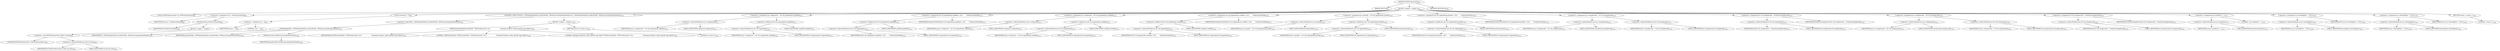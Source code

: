digraph "TIFFPredictorInit" {  
"39447" [label = <(METHOD,TIFFPredictorInit)<SUB>993</SUB>> ]
"39448" [label = <(PARAM,TIFF *tif)<SUB>993</SUB>> ]
"39449" [label = <(BLOCK,&lt;empty&gt;,&lt;empty&gt;)<SUB>994</SUB>> ]
"39450" [label = <(LOCAL,TIFFPredictorState* sp: TIFFPredictorState)<SUB>995</SUB>> ]
"39451" [label = <(&lt;operator&gt;.assignment,*sp = PredictorState(tif))<SUB>995</SUB>> ]
"39452" [label = <(IDENTIFIER,sp,*sp = PredictorState(tif))<SUB>995</SUB>> ]
"39453" [label = <(PredictorState,PredictorState(tif))<SUB>995</SUB>> ]
"39454" [label = <(IDENTIFIER,tif,PredictorState(tif))<SUB>995</SUB>> ]
"39455" [label = <(BLOCK,&lt;empty&gt;,&lt;empty&gt;)> ]
"39456" [label = <(&lt;operator&gt;.cast,(TIFFPredictorState *)(tif)-&gt;tif_data)<SUB>995</SUB>> ]
"39457" [label = <(UNKNOWN,TIFFPredictorState *,TIFFPredictorState *)<SUB>995</SUB>> ]
"39458" [label = <(&lt;operator&gt;.indirectFieldAccess,(tif)-&gt;tif_data)<SUB>995</SUB>> ]
"39459" [label = <(IDENTIFIER,tif,(TIFFPredictorState *)(tif)-&gt;tif_data)<SUB>995</SUB>> ]
"39460" [label = <(FIELD_IDENTIFIER,tif_data,tif_data)<SUB>995</SUB>> ]
"39461" [label = <(assert,assert(sp != 0))<SUB>997</SUB>> ]
"39462" [label = <(&lt;operator&gt;.notEquals,sp != 0)<SUB>997</SUB>> ]
"39463" [label = <(IDENTIFIER,sp,sp != 0)<SUB>997</SUB>> ]
"39464" [label = <(LITERAL,0,sp != 0)<SUB>997</SUB>> ]
"39465" [label = <(CONTROL_STRUCTURE,if (!_TIFFMergeFields(tif, predictFields, TIFFArrayCount(predictFields))),if (!_TIFFMergeFields(tif, predictFields, TIFFArrayCount(predictFields))))<SUB>1002</SUB>> ]
"39466" [label = <(&lt;operator&gt;.logicalNot,!_TIFFMergeFields(tif, predictFields, TIFFArrayCount(predictFields)))<SUB>1002</SUB>> ]
"39467" [label = <(_TIFFMergeFields,_TIFFMergeFields(tif, predictFields, TIFFArrayCount(predictFields)))<SUB>1002</SUB>> ]
"39468" [label = <(IDENTIFIER,tif,_TIFFMergeFields(tif, predictFields, TIFFArrayCount(predictFields)))<SUB>1002</SUB>> ]
"39469" [label = <(IDENTIFIER,predictFields,_TIFFMergeFields(tif, predictFields, TIFFArrayCount(predictFields)))<SUB>1002</SUB>> ]
"39470" [label = <(TIFFArrayCount,TIFFArrayCount(predictFields))<SUB>1002</SUB>> ]
"39471" [label = <(IDENTIFIER,predictFields,TIFFArrayCount(predictFields))<SUB>1002</SUB>> ]
"39472" [label = <(BLOCK,&lt;empty&gt;,&lt;empty&gt;)<SUB>1003</SUB>> ]
"39473" [label = <(TIFFErrorExtR,TIFFErrorExtR(tif, &quot;TIFFPredictorInit&quot;,\012                      &quot;Merging Predictor codec-specific tags failed&quot;))<SUB>1004</SUB>> ]
"39474" [label = <(IDENTIFIER,tif,TIFFErrorExtR(tif, &quot;TIFFPredictorInit&quot;,\012                      &quot;Merging Predictor codec-specific tags failed&quot;))<SUB>1004</SUB>> ]
"39475" [label = <(LITERAL,&quot;TIFFPredictorInit&quot;,TIFFErrorExtR(tif, &quot;TIFFPredictorInit&quot;,\012                      &quot;Merging Predictor codec-specific tags failed&quot;))<SUB>1004</SUB>> ]
"39476" [label = <(LITERAL,&quot;Merging Predictor codec-specific tags failed&quot;,TIFFErrorExtR(tif, &quot;TIFFPredictorInit&quot;,\012                      &quot;Merging Predictor codec-specific tags failed&quot;))<SUB>1005</SUB>> ]
"39477" [label = <(RETURN,return 0;,return 0;)<SUB>1006</SUB>> ]
"39478" [label = <(LITERAL,0,return 0;)<SUB>1006</SUB>> ]
"39479" [label = <(&lt;operator&gt;.assignment,sp-&gt;vgetparent = tif-&gt;tif_tagmethods.vgetfield)<SUB>1012</SUB>> ]
"39480" [label = <(&lt;operator&gt;.indirectFieldAccess,sp-&gt;vgetparent)<SUB>1012</SUB>> ]
"39481" [label = <(IDENTIFIER,sp,sp-&gt;vgetparent = tif-&gt;tif_tagmethods.vgetfield)<SUB>1012</SUB>> ]
"39482" [label = <(FIELD_IDENTIFIER,vgetparent,vgetparent)<SUB>1012</SUB>> ]
"39483" [label = <(&lt;operator&gt;.fieldAccess,tif-&gt;tif_tagmethods.vgetfield)<SUB>1012</SUB>> ]
"39484" [label = <(&lt;operator&gt;.indirectFieldAccess,tif-&gt;tif_tagmethods)<SUB>1012</SUB>> ]
"39485" [label = <(IDENTIFIER,tif,sp-&gt;vgetparent = tif-&gt;tif_tagmethods.vgetfield)<SUB>1012</SUB>> ]
"39486" [label = <(FIELD_IDENTIFIER,tif_tagmethods,tif_tagmethods)<SUB>1012</SUB>> ]
"39487" [label = <(FIELD_IDENTIFIER,vgetfield,vgetfield)<SUB>1012</SUB>> ]
"39488" [label = <(&lt;operator&gt;.assignment,tif-&gt;tif_tagmethods.vgetfield =\012        PredictorVGetField)<SUB>1013</SUB>> ]
"39489" [label = <(&lt;operator&gt;.fieldAccess,tif-&gt;tif_tagmethods.vgetfield)<SUB>1013</SUB>> ]
"39490" [label = <(&lt;operator&gt;.indirectFieldAccess,tif-&gt;tif_tagmethods)<SUB>1013</SUB>> ]
"39491" [label = <(IDENTIFIER,tif,tif-&gt;tif_tagmethods.vgetfield =\012        PredictorVGetField)<SUB>1013</SUB>> ]
"39492" [label = <(FIELD_IDENTIFIER,tif_tagmethods,tif_tagmethods)<SUB>1013</SUB>> ]
"39493" [label = <(FIELD_IDENTIFIER,vgetfield,vgetfield)<SUB>1013</SUB>> ]
"39494" [label = <(IDENTIFIER,PredictorVGetField,tif-&gt;tif_tagmethods.vgetfield =\012        PredictorVGetField)<SUB>1014</SUB>> ]
"39495" [label = <(&lt;operator&gt;.assignment,sp-&gt;vsetparent = tif-&gt;tif_tagmethods.vsetfield)<SUB>1015</SUB>> ]
"39496" [label = <(&lt;operator&gt;.indirectFieldAccess,sp-&gt;vsetparent)<SUB>1015</SUB>> ]
"39497" [label = <(IDENTIFIER,sp,sp-&gt;vsetparent = tif-&gt;tif_tagmethods.vsetfield)<SUB>1015</SUB>> ]
"39498" [label = <(FIELD_IDENTIFIER,vsetparent,vsetparent)<SUB>1015</SUB>> ]
"39499" [label = <(&lt;operator&gt;.fieldAccess,tif-&gt;tif_tagmethods.vsetfield)<SUB>1015</SUB>> ]
"39500" [label = <(&lt;operator&gt;.indirectFieldAccess,tif-&gt;tif_tagmethods)<SUB>1015</SUB>> ]
"39501" [label = <(IDENTIFIER,tif,sp-&gt;vsetparent = tif-&gt;tif_tagmethods.vsetfield)<SUB>1015</SUB>> ]
"39502" [label = <(FIELD_IDENTIFIER,tif_tagmethods,tif_tagmethods)<SUB>1015</SUB>> ]
"39503" [label = <(FIELD_IDENTIFIER,vsetfield,vsetfield)<SUB>1015</SUB>> ]
"39504" [label = <(&lt;operator&gt;.assignment,tif-&gt;tif_tagmethods.vsetfield =\012        PredictorVSetField)<SUB>1016</SUB>> ]
"39505" [label = <(&lt;operator&gt;.fieldAccess,tif-&gt;tif_tagmethods.vsetfield)<SUB>1016</SUB>> ]
"39506" [label = <(&lt;operator&gt;.indirectFieldAccess,tif-&gt;tif_tagmethods)<SUB>1016</SUB>> ]
"39507" [label = <(IDENTIFIER,tif,tif-&gt;tif_tagmethods.vsetfield =\012        PredictorVSetField)<SUB>1016</SUB>> ]
"39508" [label = <(FIELD_IDENTIFIER,tif_tagmethods,tif_tagmethods)<SUB>1016</SUB>> ]
"39509" [label = <(FIELD_IDENTIFIER,vsetfield,vsetfield)<SUB>1016</SUB>> ]
"39510" [label = <(IDENTIFIER,PredictorVSetField,tif-&gt;tif_tagmethods.vsetfield =\012        PredictorVSetField)<SUB>1017</SUB>> ]
"39511" [label = <(&lt;operator&gt;.assignment,sp-&gt;printdir = tif-&gt;tif_tagmethods.printdir)<SUB>1018</SUB>> ]
"39512" [label = <(&lt;operator&gt;.indirectFieldAccess,sp-&gt;printdir)<SUB>1018</SUB>> ]
"39513" [label = <(IDENTIFIER,sp,sp-&gt;printdir = tif-&gt;tif_tagmethods.printdir)<SUB>1018</SUB>> ]
"39514" [label = <(FIELD_IDENTIFIER,printdir,printdir)<SUB>1018</SUB>> ]
"39515" [label = <(&lt;operator&gt;.fieldAccess,tif-&gt;tif_tagmethods.printdir)<SUB>1018</SUB>> ]
"39516" [label = <(&lt;operator&gt;.indirectFieldAccess,tif-&gt;tif_tagmethods)<SUB>1018</SUB>> ]
"39517" [label = <(IDENTIFIER,tif,sp-&gt;printdir = tif-&gt;tif_tagmethods.printdir)<SUB>1018</SUB>> ]
"39518" [label = <(FIELD_IDENTIFIER,tif_tagmethods,tif_tagmethods)<SUB>1018</SUB>> ]
"39519" [label = <(FIELD_IDENTIFIER,printdir,printdir)<SUB>1018</SUB>> ]
"39520" [label = <(&lt;operator&gt;.assignment,tif-&gt;tif_tagmethods.printdir =\012        PredictorPrintDir)<SUB>1019</SUB>> ]
"39521" [label = <(&lt;operator&gt;.fieldAccess,tif-&gt;tif_tagmethods.printdir)<SUB>1019</SUB>> ]
"39522" [label = <(&lt;operator&gt;.indirectFieldAccess,tif-&gt;tif_tagmethods)<SUB>1019</SUB>> ]
"39523" [label = <(IDENTIFIER,tif,tif-&gt;tif_tagmethods.printdir =\012        PredictorPrintDir)<SUB>1019</SUB>> ]
"39524" [label = <(FIELD_IDENTIFIER,tif_tagmethods,tif_tagmethods)<SUB>1019</SUB>> ]
"39525" [label = <(FIELD_IDENTIFIER,printdir,printdir)<SUB>1019</SUB>> ]
"39526" [label = <(IDENTIFIER,PredictorPrintDir,tif-&gt;tif_tagmethods.printdir =\012        PredictorPrintDir)<SUB>1020</SUB>> ]
"39527" [label = <(&lt;operator&gt;.assignment,sp-&gt;setupdecode = tif-&gt;tif_setupdecode)<SUB>1022</SUB>> ]
"39528" [label = <(&lt;operator&gt;.indirectFieldAccess,sp-&gt;setupdecode)<SUB>1022</SUB>> ]
"39529" [label = <(IDENTIFIER,sp,sp-&gt;setupdecode = tif-&gt;tif_setupdecode)<SUB>1022</SUB>> ]
"39530" [label = <(FIELD_IDENTIFIER,setupdecode,setupdecode)<SUB>1022</SUB>> ]
"39531" [label = <(&lt;operator&gt;.indirectFieldAccess,tif-&gt;tif_setupdecode)<SUB>1022</SUB>> ]
"39532" [label = <(IDENTIFIER,tif,sp-&gt;setupdecode = tif-&gt;tif_setupdecode)<SUB>1022</SUB>> ]
"39533" [label = <(FIELD_IDENTIFIER,tif_setupdecode,tif_setupdecode)<SUB>1022</SUB>> ]
"39534" [label = <(&lt;operator&gt;.assignment,tif-&gt;tif_setupdecode = PredictorSetupDecode)<SUB>1023</SUB>> ]
"39535" [label = <(&lt;operator&gt;.indirectFieldAccess,tif-&gt;tif_setupdecode)<SUB>1023</SUB>> ]
"39536" [label = <(IDENTIFIER,tif,tif-&gt;tif_setupdecode = PredictorSetupDecode)<SUB>1023</SUB>> ]
"39537" [label = <(FIELD_IDENTIFIER,tif_setupdecode,tif_setupdecode)<SUB>1023</SUB>> ]
"39538" [label = <(IDENTIFIER,PredictorSetupDecode,tif-&gt;tif_setupdecode = PredictorSetupDecode)<SUB>1023</SUB>> ]
"39539" [label = <(&lt;operator&gt;.assignment,sp-&gt;setupencode = tif-&gt;tif_setupencode)<SUB>1024</SUB>> ]
"39540" [label = <(&lt;operator&gt;.indirectFieldAccess,sp-&gt;setupencode)<SUB>1024</SUB>> ]
"39541" [label = <(IDENTIFIER,sp,sp-&gt;setupencode = tif-&gt;tif_setupencode)<SUB>1024</SUB>> ]
"39542" [label = <(FIELD_IDENTIFIER,setupencode,setupencode)<SUB>1024</SUB>> ]
"39543" [label = <(&lt;operator&gt;.indirectFieldAccess,tif-&gt;tif_setupencode)<SUB>1024</SUB>> ]
"39544" [label = <(IDENTIFIER,tif,sp-&gt;setupencode = tif-&gt;tif_setupencode)<SUB>1024</SUB>> ]
"39545" [label = <(FIELD_IDENTIFIER,tif_setupencode,tif_setupencode)<SUB>1024</SUB>> ]
"39546" [label = <(&lt;operator&gt;.assignment,tif-&gt;tif_setupencode = PredictorSetupEncode)<SUB>1025</SUB>> ]
"39547" [label = <(&lt;operator&gt;.indirectFieldAccess,tif-&gt;tif_setupencode)<SUB>1025</SUB>> ]
"39548" [label = <(IDENTIFIER,tif,tif-&gt;tif_setupencode = PredictorSetupEncode)<SUB>1025</SUB>> ]
"39549" [label = <(FIELD_IDENTIFIER,tif_setupencode,tif_setupencode)<SUB>1025</SUB>> ]
"39550" [label = <(IDENTIFIER,PredictorSetupEncode,tif-&gt;tif_setupencode = PredictorSetupEncode)<SUB>1025</SUB>> ]
"39551" [label = <(&lt;operator&gt;.assignment,sp-&gt;predictor = 1)<SUB>1027</SUB>> ]
"39552" [label = <(&lt;operator&gt;.indirectFieldAccess,sp-&gt;predictor)<SUB>1027</SUB>> ]
"39553" [label = <(IDENTIFIER,sp,sp-&gt;predictor = 1)<SUB>1027</SUB>> ]
"39554" [label = <(FIELD_IDENTIFIER,predictor,predictor)<SUB>1027</SUB>> ]
"39555" [label = <(LITERAL,1,sp-&gt;predictor = 1)<SUB>1027</SUB>> ]
"39556" [label = <(&lt;operator&gt;.assignment,sp-&gt;encodepfunc = NULL)<SUB>1028</SUB>> ]
"39557" [label = <(&lt;operator&gt;.indirectFieldAccess,sp-&gt;encodepfunc)<SUB>1028</SUB>> ]
"39558" [label = <(IDENTIFIER,sp,sp-&gt;encodepfunc = NULL)<SUB>1028</SUB>> ]
"39559" [label = <(FIELD_IDENTIFIER,encodepfunc,encodepfunc)<SUB>1028</SUB>> ]
"39560" [label = <(IDENTIFIER,NULL,sp-&gt;encodepfunc = NULL)<SUB>1028</SUB>> ]
"39561" [label = <(&lt;operator&gt;.assignment,sp-&gt;decodepfunc = NULL)<SUB>1029</SUB>> ]
"39562" [label = <(&lt;operator&gt;.indirectFieldAccess,sp-&gt;decodepfunc)<SUB>1029</SUB>> ]
"39563" [label = <(IDENTIFIER,sp,sp-&gt;decodepfunc = NULL)<SUB>1029</SUB>> ]
"39564" [label = <(FIELD_IDENTIFIER,decodepfunc,decodepfunc)<SUB>1029</SUB>> ]
"39565" [label = <(IDENTIFIER,NULL,sp-&gt;decodepfunc = NULL)<SUB>1029</SUB>> ]
"39566" [label = <(RETURN,return 1;,return 1;)<SUB>1030</SUB>> ]
"39567" [label = <(LITERAL,1,return 1;)<SUB>1030</SUB>> ]
"39568" [label = <(METHOD_RETURN,int)<SUB>993</SUB>> ]
  "39447" -> "39448" 
  "39447" -> "39449" 
  "39447" -> "39568" 
  "39449" -> "39450" 
  "39449" -> "39451" 
  "39449" -> "39461" 
  "39449" -> "39465" 
  "39449" -> "39479" 
  "39449" -> "39488" 
  "39449" -> "39495" 
  "39449" -> "39504" 
  "39449" -> "39511" 
  "39449" -> "39520" 
  "39449" -> "39527" 
  "39449" -> "39534" 
  "39449" -> "39539" 
  "39449" -> "39546" 
  "39449" -> "39551" 
  "39449" -> "39556" 
  "39449" -> "39561" 
  "39449" -> "39566" 
  "39451" -> "39452" 
  "39451" -> "39453" 
  "39453" -> "39454" 
  "39453" -> "39455" 
  "39455" -> "39456" 
  "39456" -> "39457" 
  "39456" -> "39458" 
  "39458" -> "39459" 
  "39458" -> "39460" 
  "39461" -> "39462" 
  "39462" -> "39463" 
  "39462" -> "39464" 
  "39465" -> "39466" 
  "39465" -> "39472" 
  "39466" -> "39467" 
  "39467" -> "39468" 
  "39467" -> "39469" 
  "39467" -> "39470" 
  "39470" -> "39471" 
  "39472" -> "39473" 
  "39472" -> "39477" 
  "39473" -> "39474" 
  "39473" -> "39475" 
  "39473" -> "39476" 
  "39477" -> "39478" 
  "39479" -> "39480" 
  "39479" -> "39483" 
  "39480" -> "39481" 
  "39480" -> "39482" 
  "39483" -> "39484" 
  "39483" -> "39487" 
  "39484" -> "39485" 
  "39484" -> "39486" 
  "39488" -> "39489" 
  "39488" -> "39494" 
  "39489" -> "39490" 
  "39489" -> "39493" 
  "39490" -> "39491" 
  "39490" -> "39492" 
  "39495" -> "39496" 
  "39495" -> "39499" 
  "39496" -> "39497" 
  "39496" -> "39498" 
  "39499" -> "39500" 
  "39499" -> "39503" 
  "39500" -> "39501" 
  "39500" -> "39502" 
  "39504" -> "39505" 
  "39504" -> "39510" 
  "39505" -> "39506" 
  "39505" -> "39509" 
  "39506" -> "39507" 
  "39506" -> "39508" 
  "39511" -> "39512" 
  "39511" -> "39515" 
  "39512" -> "39513" 
  "39512" -> "39514" 
  "39515" -> "39516" 
  "39515" -> "39519" 
  "39516" -> "39517" 
  "39516" -> "39518" 
  "39520" -> "39521" 
  "39520" -> "39526" 
  "39521" -> "39522" 
  "39521" -> "39525" 
  "39522" -> "39523" 
  "39522" -> "39524" 
  "39527" -> "39528" 
  "39527" -> "39531" 
  "39528" -> "39529" 
  "39528" -> "39530" 
  "39531" -> "39532" 
  "39531" -> "39533" 
  "39534" -> "39535" 
  "39534" -> "39538" 
  "39535" -> "39536" 
  "39535" -> "39537" 
  "39539" -> "39540" 
  "39539" -> "39543" 
  "39540" -> "39541" 
  "39540" -> "39542" 
  "39543" -> "39544" 
  "39543" -> "39545" 
  "39546" -> "39547" 
  "39546" -> "39550" 
  "39547" -> "39548" 
  "39547" -> "39549" 
  "39551" -> "39552" 
  "39551" -> "39555" 
  "39552" -> "39553" 
  "39552" -> "39554" 
  "39556" -> "39557" 
  "39556" -> "39560" 
  "39557" -> "39558" 
  "39557" -> "39559" 
  "39561" -> "39562" 
  "39561" -> "39565" 
  "39562" -> "39563" 
  "39562" -> "39564" 
  "39566" -> "39567" 
}
